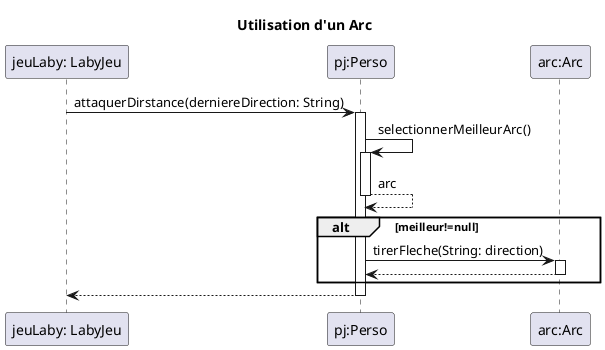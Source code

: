 @startuml
title Utilisation d'un Arc

participant "jeuLaby: LabyJeu" as jeuLaby
participant "pj:Perso" as pj
participant "arc:Arc" as arc


jeuLaby -> pj: attaquerDirstance(derniereDirection: String)
activate pj
pj -> pj: selectionnerMeilleurArc()
activate pj
pj --> pj:arc
deactivate pj

alt meilleur!=null
pj -> arc: tirerFleche(String: direction)
activate arc
arc --> pj
deactivate arc
end

pj --> jeuLaby
deactivate pj

@enduml